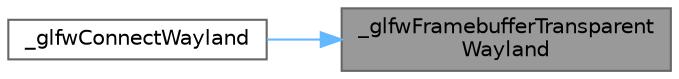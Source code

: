 digraph "_glfwFramebufferTransparentWayland"
{
 // LATEX_PDF_SIZE
  bgcolor="transparent";
  edge [fontname=Helvetica,fontsize=10,labelfontname=Helvetica,labelfontsize=10];
  node [fontname=Helvetica,fontsize=10,shape=box,height=0.2,width=0.4];
  rankdir="RL";
  Node1 [id="Node000001",label="_glfwFramebufferTransparent\lWayland",height=0.2,width=0.4,color="gray40", fillcolor="grey60", style="filled", fontcolor="black",tooltip=" "];
  Node1 -> Node2 [id="edge1_Node000001_Node000002",dir="back",color="steelblue1",style="solid",tooltip=" "];
  Node2 [id="Node000002",label="_glfwConnectWayland",height=0.2,width=0.4,color="grey40", fillcolor="white", style="filled",URL="$_classes_2lib_2external_2glfw_2src_2wl__init_8c.html#aa808bd5a1ba23557d20738142c2066e7",tooltip=" "];
}
